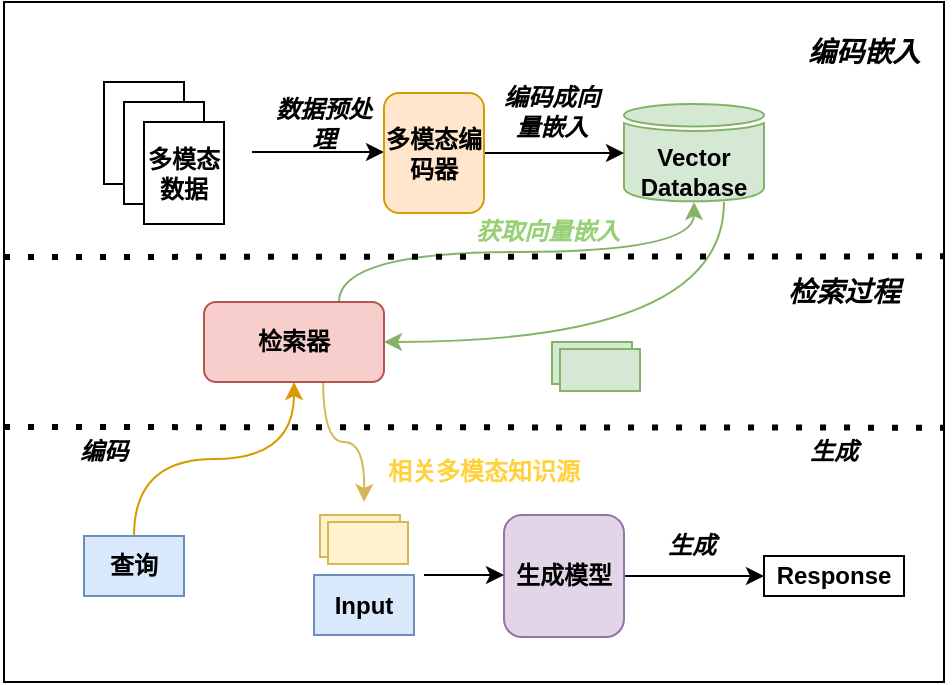 <mxfile version="26.1.1">
  <diagram name="第 1 页" id="LyThNroiJTEBUdqNrZ97">
    <mxGraphModel dx="1410" dy="763" grid="1" gridSize="10" guides="1" tooltips="1" connect="1" arrows="1" fold="1" page="1" pageScale="1" pageWidth="827" pageHeight="1169" math="0" shadow="0">
      <root>
        <mxCell id="0" />
        <mxCell id="1" parent="0" />
        <mxCell id="mhN7xVSAiQ1cdXxRnYHf-1" value="" style="rounded=0;whiteSpace=wrap;html=1;" vertex="1" parent="1">
          <mxGeometry x="140" y="100" width="470" height="340" as="geometry" />
        </mxCell>
        <mxCell id="mhN7xVSAiQ1cdXxRnYHf-2" value="" style="sketch=0;shadow=0;dashed=0;html=1;strokeColor=#82b366;labelPosition=center;verticalLabelPosition=bottom;verticalAlign=top;outlineConnect=0;align=center;shape=mxgraph.office.databases.database;fillColor=#d5e8d4;" vertex="1" parent="1">
          <mxGeometry x="450" y="151" width="70" height="49" as="geometry" />
        </mxCell>
        <mxCell id="mhN7xVSAiQ1cdXxRnYHf-3" style="edgeStyle=orthogonalEdgeStyle;rounded=0;orthogonalLoop=1;jettySize=auto;html=1;exitX=1;exitY=0.5;exitDx=0;exitDy=0;entryX=0;entryY=0.5;entryDx=0;entryDy=0;" edge="1" parent="1" source="mhN7xVSAiQ1cdXxRnYHf-4" target="mhN7xVSAiQ1cdXxRnYHf-27">
          <mxGeometry relative="1" as="geometry" />
        </mxCell>
        <mxCell id="mhN7xVSAiQ1cdXxRnYHf-4" value="&lt;b&gt;生成模型&lt;/b&gt;" style="rounded=1;whiteSpace=wrap;html=1;fillColor=#e1d5e7;strokeColor=#9673a6;" vertex="1" parent="1">
          <mxGeometry x="390" y="356.5" width="60" height="61" as="geometry" />
        </mxCell>
        <mxCell id="mhN7xVSAiQ1cdXxRnYHf-5" value="" style="group" vertex="1" connectable="0" parent="1">
          <mxGeometry x="190" y="140" width="60" height="71" as="geometry" />
        </mxCell>
        <mxCell id="mhN7xVSAiQ1cdXxRnYHf-6" value="" style="rounded=0;whiteSpace=wrap;html=1;" vertex="1" parent="mhN7xVSAiQ1cdXxRnYHf-5">
          <mxGeometry width="40" height="51" as="geometry" />
        </mxCell>
        <mxCell id="mhN7xVSAiQ1cdXxRnYHf-7" value="" style="rounded=0;whiteSpace=wrap;html=1;" vertex="1" parent="mhN7xVSAiQ1cdXxRnYHf-5">
          <mxGeometry x="10" y="10" width="40" height="51" as="geometry" />
        </mxCell>
        <mxCell id="mhN7xVSAiQ1cdXxRnYHf-8" value="&lt;b&gt;多模态数据&lt;/b&gt;" style="rounded=0;whiteSpace=wrap;html=1;" vertex="1" parent="mhN7xVSAiQ1cdXxRnYHf-5">
          <mxGeometry x="20" y="20" width="40" height="51" as="geometry" />
        </mxCell>
        <mxCell id="mhN7xVSAiQ1cdXxRnYHf-9" value="" style="endArrow=classic;html=1;rounded=0;" edge="1" parent="1">
          <mxGeometry width="50" height="50" relative="1" as="geometry">
            <mxPoint x="264" y="175" as="sourcePoint" />
            <mxPoint x="330" y="175" as="targetPoint" />
          </mxGeometry>
        </mxCell>
        <mxCell id="mhN7xVSAiQ1cdXxRnYHf-10" value="&lt;b&gt;&lt;i&gt;数据预处理&lt;/i&gt;&lt;/b&gt;" style="text;html=1;align=center;verticalAlign=middle;whiteSpace=wrap;rounded=0;" vertex="1" parent="1">
          <mxGeometry x="270" y="145.5" width="60" height="30" as="geometry" />
        </mxCell>
        <mxCell id="mhN7xVSAiQ1cdXxRnYHf-11" value="&lt;b&gt;&lt;i&gt;编码成向量嵌入&lt;/i&gt;&lt;/b&gt;" style="text;html=1;align=center;verticalAlign=middle;whiteSpace=wrap;rounded=0;" vertex="1" parent="1">
          <mxGeometry x="384" y="140" width="60" height="30" as="geometry" />
        </mxCell>
        <mxCell id="mhN7xVSAiQ1cdXxRnYHf-12" style="edgeStyle=orthogonalEdgeStyle;rounded=0;orthogonalLoop=1;jettySize=auto;html=1;exitX=0.5;exitY=0;exitDx=0;exitDy=0;entryX=0.5;entryY=1;entryDx=0;entryDy=0;curved=1;fillColor=#ffe6cc;strokeColor=#d79b00;" edge="1" parent="1" source="mhN7xVSAiQ1cdXxRnYHf-13" target="mhN7xVSAiQ1cdXxRnYHf-16">
          <mxGeometry relative="1" as="geometry" />
        </mxCell>
        <mxCell id="mhN7xVSAiQ1cdXxRnYHf-13" value="&lt;b&gt;查询&lt;/b&gt;" style="rounded=0;whiteSpace=wrap;html=1;fillColor=#dae8fc;strokeColor=#6c8ebf;" vertex="1" parent="1">
          <mxGeometry x="180" y="367" width="50" height="30" as="geometry" />
        </mxCell>
        <mxCell id="mhN7xVSAiQ1cdXxRnYHf-14" style="edgeStyle=orthogonalEdgeStyle;rounded=0;orthogonalLoop=1;jettySize=auto;html=1;exitX=0.75;exitY=0;exitDx=0;exitDy=0;entryX=0.5;entryY=1;entryDx=0;entryDy=0;curved=1;fillColor=#d5e8d4;strokeColor=#82b366;" edge="1" parent="1" source="mhN7xVSAiQ1cdXxRnYHf-16" target="mhN7xVSAiQ1cdXxRnYHf-18">
          <mxGeometry relative="1" as="geometry" />
        </mxCell>
        <mxCell id="mhN7xVSAiQ1cdXxRnYHf-15" style="edgeStyle=orthogonalEdgeStyle;rounded=0;orthogonalLoop=1;jettySize=auto;html=1;exitX=0.662;exitY=0.977;exitDx=0;exitDy=0;curved=1;exitPerimeter=0;fillColor=#fff2cc;strokeColor=#d6b656;" edge="1" parent="1" source="mhN7xVSAiQ1cdXxRnYHf-16">
          <mxGeometry relative="1" as="geometry">
            <mxPoint x="320" y="350" as="targetPoint" />
          </mxGeometry>
        </mxCell>
        <mxCell id="mhN7xVSAiQ1cdXxRnYHf-16" value="&lt;b&gt;检索器&lt;/b&gt;" style="rounded=1;whiteSpace=wrap;html=1;fillColor=#f8cecc;strokeColor=#b85450;" vertex="1" parent="1">
          <mxGeometry x="240" y="250" width="90" height="40" as="geometry" />
        </mxCell>
        <mxCell id="mhN7xVSAiQ1cdXxRnYHf-17" style="edgeStyle=orthogonalEdgeStyle;rounded=0;orthogonalLoop=1;jettySize=auto;html=1;exitX=0.75;exitY=1;exitDx=0;exitDy=0;entryX=1;entryY=0.5;entryDx=0;entryDy=0;curved=1;fillColor=#d5e8d4;strokeColor=#82b366;" edge="1" parent="1" source="mhN7xVSAiQ1cdXxRnYHf-18" target="mhN7xVSAiQ1cdXxRnYHf-16">
          <mxGeometry relative="1" as="geometry" />
        </mxCell>
        <mxCell id="mhN7xVSAiQ1cdXxRnYHf-18" value="&lt;b&gt;Vector Database&lt;/b&gt;" style="text;html=1;align=center;verticalAlign=middle;whiteSpace=wrap;rounded=0;" vertex="1" parent="1">
          <mxGeometry x="455" y="170" width="60" height="30" as="geometry" />
        </mxCell>
        <mxCell id="mhN7xVSAiQ1cdXxRnYHf-19" value="" style="endArrow=none;dashed=1;html=1;dashPattern=1 3;strokeWidth=3;rounded=0;exitX=0;exitY=0.375;exitDx=0;exitDy=0;exitPerimeter=0;entryX=1.001;entryY=0.374;entryDx=0;entryDy=0;entryPerimeter=0;" edge="1" parent="1" source="mhN7xVSAiQ1cdXxRnYHf-1" target="mhN7xVSAiQ1cdXxRnYHf-1">
          <mxGeometry width="50" height="50" relative="1" as="geometry">
            <mxPoint x="160" y="230" as="sourcePoint" />
            <mxPoint x="550" y="230" as="targetPoint" />
          </mxGeometry>
        </mxCell>
        <mxCell id="mhN7xVSAiQ1cdXxRnYHf-20" value="" style="endArrow=none;dashed=1;html=1;dashPattern=1 3;strokeWidth=3;rounded=0;entryX=0.999;entryY=0.626;entryDx=0;entryDy=0;entryPerimeter=0;exitX=0;exitY=0.625;exitDx=0;exitDy=0;exitPerimeter=0;" edge="1" parent="1" source="mhN7xVSAiQ1cdXxRnYHf-1" target="mhN7xVSAiQ1cdXxRnYHf-1">
          <mxGeometry width="50" height="50" relative="1" as="geometry">
            <mxPoint x="160" y="310" as="sourcePoint" />
            <mxPoint x="550" y="310" as="targetPoint" />
          </mxGeometry>
        </mxCell>
        <mxCell id="mhN7xVSAiQ1cdXxRnYHf-21" value="" style="rounded=0;whiteSpace=wrap;html=1;fillColor=#d5e8d4;strokeColor=#82b366;" vertex="1" parent="1">
          <mxGeometry x="414" y="270" width="40" height="21" as="geometry" />
        </mxCell>
        <mxCell id="mhN7xVSAiQ1cdXxRnYHf-22" value="" style="rounded=0;whiteSpace=wrap;html=1;fillColor=#d5e8d4;strokeColor=#82b366;" vertex="1" parent="1">
          <mxGeometry x="418" y="273.5" width="40" height="21" as="geometry" />
        </mxCell>
        <mxCell id="mhN7xVSAiQ1cdXxRnYHf-23" value="&lt;b&gt;Input&lt;/b&gt;" style="rounded=0;whiteSpace=wrap;html=1;fillColor=#dae8fc;strokeColor=#6c8ebf;" vertex="1" parent="1">
          <mxGeometry x="295" y="386.5" width="50" height="30" as="geometry" />
        </mxCell>
        <mxCell id="mhN7xVSAiQ1cdXxRnYHf-24" value="" style="rounded=0;whiteSpace=wrap;html=1;fillColor=#fff2cc;strokeColor=#d6b656;" vertex="1" parent="1">
          <mxGeometry x="298" y="356.5" width="40" height="21" as="geometry" />
        </mxCell>
        <mxCell id="mhN7xVSAiQ1cdXxRnYHf-25" value="" style="rounded=0;whiteSpace=wrap;html=1;fillColor=#fff2cc;strokeColor=#d6b656;" vertex="1" parent="1">
          <mxGeometry x="302" y="360" width="40" height="21" as="geometry" />
        </mxCell>
        <mxCell id="mhN7xVSAiQ1cdXxRnYHf-26" value="" style="endArrow=classic;html=1;rounded=0;" edge="1" parent="1">
          <mxGeometry width="50" height="50" relative="1" as="geometry">
            <mxPoint x="350" y="386.5" as="sourcePoint" />
            <mxPoint x="390" y="386.5" as="targetPoint" />
          </mxGeometry>
        </mxCell>
        <mxCell id="mhN7xVSAiQ1cdXxRnYHf-27" value="&lt;b&gt;Response&lt;/b&gt;" style="rounded=0;whiteSpace=wrap;html=1;" vertex="1" parent="1">
          <mxGeometry x="520" y="377" width="70" height="20" as="geometry" />
        </mxCell>
        <mxCell id="mhN7xVSAiQ1cdXxRnYHf-28" value="&lt;font color=&quot;#97d077&quot;&gt;&lt;b&gt;&lt;i&gt;获取向量嵌入&lt;/i&gt;&lt;/b&gt;&lt;/font&gt;" style="text;html=1;align=center;verticalAlign=middle;whiteSpace=wrap;rounded=0;" vertex="1" parent="1">
          <mxGeometry x="354" y="200" width="116" height="30" as="geometry" />
        </mxCell>
        <mxCell id="mhN7xVSAiQ1cdXxRnYHf-29" value="&lt;font&gt;&lt;b&gt;&lt;i&gt;编码&lt;/i&gt;&lt;/b&gt;&lt;/font&gt;" style="text;html=1;align=center;verticalAlign=middle;whiteSpace=wrap;rounded=0;" vertex="1" parent="1">
          <mxGeometry x="160" y="310" width="60" height="30" as="geometry" />
        </mxCell>
        <mxCell id="mhN7xVSAiQ1cdXxRnYHf-30" value="&lt;b&gt;&lt;i&gt;生成&lt;/i&gt;&lt;/b&gt;" style="text;html=1;align=center;verticalAlign=middle;whiteSpace=wrap;rounded=0;" vertex="1" parent="1">
          <mxGeometry x="454" y="356.5" width="60" height="30" as="geometry" />
        </mxCell>
        <mxCell id="mhN7xVSAiQ1cdXxRnYHf-31" value="&lt;font style=&quot;color: rgb(255, 209, 61);&quot;&gt;&lt;b&gt;相关多模态知识源&lt;/b&gt;&lt;/font&gt;" style="text;html=1;align=center;verticalAlign=middle;whiteSpace=wrap;rounded=0;" vertex="1" parent="1">
          <mxGeometry x="310" y="320" width="140" height="30" as="geometry" />
        </mxCell>
        <mxCell id="mhN7xVSAiQ1cdXxRnYHf-32" value="&lt;font style=&quot;font-size: 14px;&quot;&gt;&lt;b&gt;&lt;i&gt;编码嵌入&lt;/i&gt;&lt;/b&gt;&lt;/font&gt;" style="text;html=1;align=center;verticalAlign=middle;whiteSpace=wrap;rounded=0;" vertex="1" parent="1">
          <mxGeometry x="540" y="110" width="60" height="30" as="geometry" />
        </mxCell>
        <mxCell id="mhN7xVSAiQ1cdXxRnYHf-33" value="&lt;font style=&quot;font-size: 14px;&quot;&gt;&lt;b&gt;&lt;i&gt;检索过程&lt;/i&gt;&lt;/b&gt;&lt;/font&gt;" style="text;html=1;align=center;verticalAlign=middle;whiteSpace=wrap;rounded=0;" vertex="1" parent="1">
          <mxGeometry x="530" y="230" width="60" height="30" as="geometry" />
        </mxCell>
        <mxCell id="mhN7xVSAiQ1cdXxRnYHf-34" value="&lt;b&gt;&lt;i&gt;生成&lt;/i&gt;&lt;/b&gt;" style="text;html=1;align=center;verticalAlign=middle;whiteSpace=wrap;rounded=0;" vertex="1" parent="1">
          <mxGeometry x="520" y="310" width="70" height="30" as="geometry" />
        </mxCell>
        <mxCell id="mhN7xVSAiQ1cdXxRnYHf-36" style="edgeStyle=orthogonalEdgeStyle;rounded=0;orthogonalLoop=1;jettySize=auto;html=1;exitX=1;exitY=0.5;exitDx=0;exitDy=0;" edge="1" parent="1" source="mhN7xVSAiQ1cdXxRnYHf-35" target="mhN7xVSAiQ1cdXxRnYHf-2">
          <mxGeometry relative="1" as="geometry" />
        </mxCell>
        <mxCell id="mhN7xVSAiQ1cdXxRnYHf-35" value="&lt;b&gt;多模态编码器&lt;/b&gt;" style="rounded=1;whiteSpace=wrap;html=1;fillColor=#ffe6cc;strokeColor=#d79b00;" vertex="1" parent="1">
          <mxGeometry x="330" y="145.5" width="50" height="60" as="geometry" />
        </mxCell>
      </root>
    </mxGraphModel>
  </diagram>
</mxfile>
